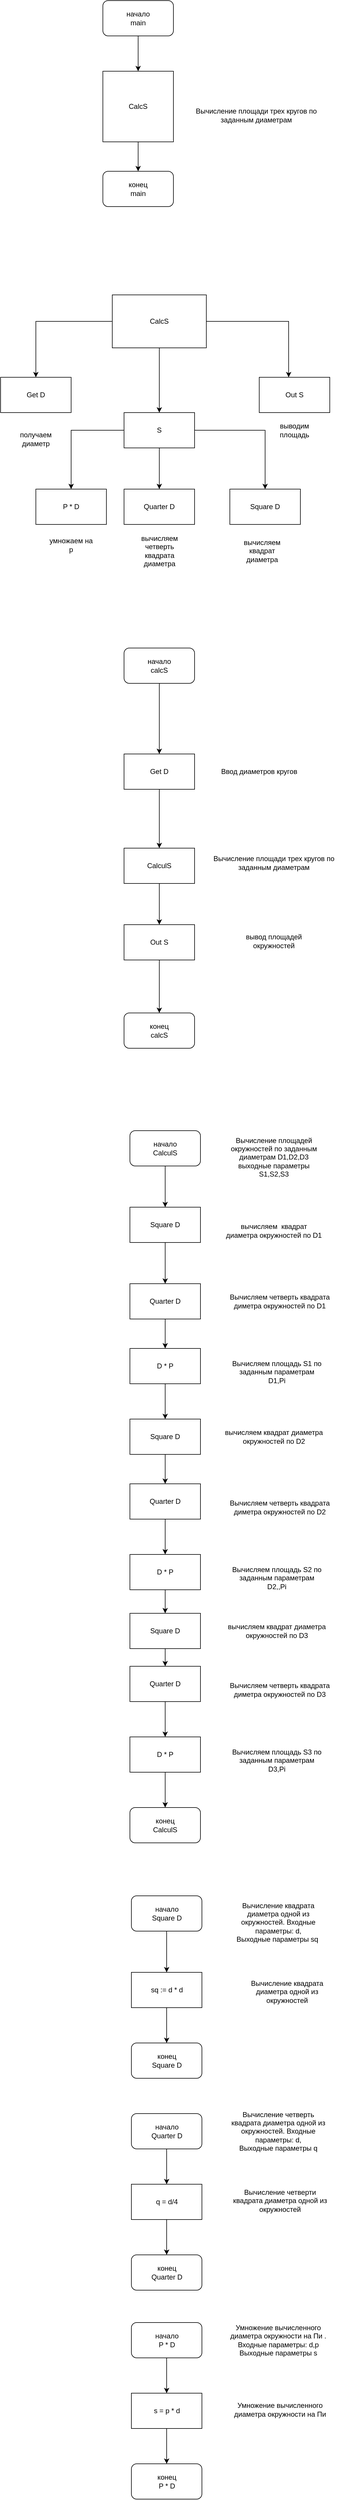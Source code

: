 <mxfile version="15.5.8" type="github">
  <diagram id="FrNLkrYQDwEc8TwAANah" name="Page-1">
    <mxGraphModel dx="1350" dy="793" grid="1" gridSize="10" guides="1" tooltips="1" connect="1" arrows="1" fold="1" page="1" pageScale="1" pageWidth="827" pageHeight="1169" math="0" shadow="0">
      <root>
        <mxCell id="0" />
        <mxCell id="1" parent="0" />
        <mxCell id="4ntdUVjUCaf3oUWS1OtD-4" value="" style="edgeStyle=orthogonalEdgeStyle;rounded=0;orthogonalLoop=1;jettySize=auto;html=1;" edge="1" parent="1" source="4ntdUVjUCaf3oUWS1OtD-1" target="4ntdUVjUCaf3oUWS1OtD-2">
          <mxGeometry relative="1" as="geometry" />
        </mxCell>
        <mxCell id="4ntdUVjUCaf3oUWS1OtD-1" value="&lt;div&gt;начало &lt;br&gt;&lt;/div&gt;&lt;div&gt;main&lt;br&gt;&lt;/div&gt;" style="rounded=1;whiteSpace=wrap;html=1;" vertex="1" parent="1">
          <mxGeometry x="294" y="90" width="120" height="60" as="geometry" />
        </mxCell>
        <mxCell id="4ntdUVjUCaf3oUWS1OtD-8" value="" style="edgeStyle=orthogonalEdgeStyle;rounded=0;orthogonalLoop=1;jettySize=auto;html=1;" edge="1" parent="1" source="4ntdUVjUCaf3oUWS1OtD-2" target="4ntdUVjUCaf3oUWS1OtD-7">
          <mxGeometry relative="1" as="geometry" />
        </mxCell>
        <mxCell id="4ntdUVjUCaf3oUWS1OtD-2" value="CalcS" style="whiteSpace=wrap;html=1;aspect=fixed;" vertex="1" parent="1">
          <mxGeometry x="294" y="210" width="120" height="120" as="geometry" />
        </mxCell>
        <mxCell id="4ntdUVjUCaf3oUWS1OtD-7" value="&lt;div&gt;конец&lt;/div&gt;&lt;div&gt;main&lt;br&gt;&lt;/div&gt;" style="rounded=1;whiteSpace=wrap;html=1;" vertex="1" parent="1">
          <mxGeometry x="294" y="380" width="120" height="60" as="geometry" />
        </mxCell>
        <mxCell id="4ntdUVjUCaf3oUWS1OtD-9" value="Вычисление площади трех кругов по заданным диаметрам" style="text;html=1;strokeColor=none;fillColor=none;align=center;verticalAlign=middle;whiteSpace=wrap;rounded=0;" vertex="1" parent="1">
          <mxGeometry x="430" y="230" width="250" height="110" as="geometry" />
        </mxCell>
        <mxCell id="4ntdUVjUCaf3oUWS1OtD-31" style="edgeStyle=orthogonalEdgeStyle;rounded=0;orthogonalLoop=1;jettySize=auto;html=1;" edge="1" parent="1" source="4ntdUVjUCaf3oUWS1OtD-34" target="4ntdUVjUCaf3oUWS1OtD-35">
          <mxGeometry relative="1" as="geometry" />
        </mxCell>
        <mxCell id="4ntdUVjUCaf3oUWS1OtD-32" value="" style="edgeStyle=orthogonalEdgeStyle;rounded=0;orthogonalLoop=1;jettySize=auto;html=1;" edge="1" parent="1" source="4ntdUVjUCaf3oUWS1OtD-34" target="4ntdUVjUCaf3oUWS1OtD-39">
          <mxGeometry relative="1" as="geometry" />
        </mxCell>
        <mxCell id="4ntdUVjUCaf3oUWS1OtD-33" style="edgeStyle=orthogonalEdgeStyle;rounded=0;orthogonalLoop=1;jettySize=auto;html=1;entryX=0.417;entryY=0;entryDx=0;entryDy=0;entryPerimeter=0;" edge="1" parent="1" source="4ntdUVjUCaf3oUWS1OtD-34" target="4ntdUVjUCaf3oUWS1OtD-40">
          <mxGeometry relative="1" as="geometry" />
        </mxCell>
        <mxCell id="4ntdUVjUCaf3oUWS1OtD-34" value="CalcS" style="rounded=0;whiteSpace=wrap;html=1;" vertex="1" parent="1">
          <mxGeometry x="310" y="590" width="160" height="90" as="geometry" />
        </mxCell>
        <mxCell id="4ntdUVjUCaf3oUWS1OtD-35" value="Get D" style="rounded=0;whiteSpace=wrap;html=1;" vertex="1" parent="1">
          <mxGeometry x="120" y="730" width="120" height="60" as="geometry" />
        </mxCell>
        <mxCell id="4ntdUVjUCaf3oUWS1OtD-36" value="" style="edgeStyle=orthogonalEdgeStyle;rounded=0;orthogonalLoop=1;jettySize=auto;html=1;" edge="1" parent="1" source="4ntdUVjUCaf3oUWS1OtD-39" target="4ntdUVjUCaf3oUWS1OtD-41">
          <mxGeometry relative="1" as="geometry" />
        </mxCell>
        <mxCell id="4ntdUVjUCaf3oUWS1OtD-37" value="" style="edgeStyle=orthogonalEdgeStyle;rounded=0;orthogonalLoop=1;jettySize=auto;html=1;" edge="1" parent="1" source="4ntdUVjUCaf3oUWS1OtD-39" target="4ntdUVjUCaf3oUWS1OtD-42">
          <mxGeometry relative="1" as="geometry" />
        </mxCell>
        <mxCell id="4ntdUVjUCaf3oUWS1OtD-38" style="edgeStyle=orthogonalEdgeStyle;rounded=0;orthogonalLoop=1;jettySize=auto;html=1;" edge="1" parent="1" source="4ntdUVjUCaf3oUWS1OtD-39" target="4ntdUVjUCaf3oUWS1OtD-47">
          <mxGeometry relative="1" as="geometry" />
        </mxCell>
        <mxCell id="4ntdUVjUCaf3oUWS1OtD-39" value="S" style="rounded=0;whiteSpace=wrap;html=1;" vertex="1" parent="1">
          <mxGeometry x="330" y="790" width="120" height="60" as="geometry" />
        </mxCell>
        <mxCell id="4ntdUVjUCaf3oUWS1OtD-40" value="Out S" style="rounded=0;whiteSpace=wrap;html=1;" vertex="1" parent="1">
          <mxGeometry x="560" y="730" width="120" height="60" as="geometry" />
        </mxCell>
        <mxCell id="4ntdUVjUCaf3oUWS1OtD-41" value="Square D" style="rounded=0;whiteSpace=wrap;html=1;" vertex="1" parent="1">
          <mxGeometry x="510" y="920" width="120" height="60" as="geometry" />
        </mxCell>
        <mxCell id="4ntdUVjUCaf3oUWS1OtD-42" value="Quarter D" style="rounded=0;whiteSpace=wrap;html=1;" vertex="1" parent="1">
          <mxGeometry x="330" y="920" width="120" height="60" as="geometry" />
        </mxCell>
        <mxCell id="4ntdUVjUCaf3oUWS1OtD-43" value="получаем диаметр" style="text;html=1;strokeColor=none;fillColor=none;align=center;verticalAlign=middle;whiteSpace=wrap;rounded=0;" vertex="1" parent="1">
          <mxGeometry x="150" y="820" width="60" height="30" as="geometry" />
        </mxCell>
        <mxCell id="4ntdUVjUCaf3oUWS1OtD-44" value="выводим площадь" style="text;html=1;strokeColor=none;fillColor=none;align=center;verticalAlign=middle;whiteSpace=wrap;rounded=0;" vertex="1" parent="1">
          <mxGeometry x="590" y="805" width="60" height="30" as="geometry" />
        </mxCell>
        <mxCell id="4ntdUVjUCaf3oUWS1OtD-45" value="вычисляем квадрат диаметра" style="text;html=1;strokeColor=none;fillColor=none;align=center;verticalAlign=middle;whiteSpace=wrap;rounded=0;" vertex="1" parent="1">
          <mxGeometry x="520" y="1000" width="90" height="50" as="geometry" />
        </mxCell>
        <mxCell id="4ntdUVjUCaf3oUWS1OtD-46" value="вычисляем четверть квадрата диаметра" style="text;html=1;strokeColor=none;fillColor=none;align=center;verticalAlign=middle;whiteSpace=wrap;rounded=0;" vertex="1" parent="1">
          <mxGeometry x="342.5" y="1000" width="95" height="50" as="geometry" />
        </mxCell>
        <mxCell id="4ntdUVjUCaf3oUWS1OtD-47" value="P * D" style="rounded=0;whiteSpace=wrap;html=1;" vertex="1" parent="1">
          <mxGeometry x="180" y="920" width="120" height="60" as="geometry" />
        </mxCell>
        <mxCell id="4ntdUVjUCaf3oUWS1OtD-48" value="умножаем на p" style="text;html=1;strokeColor=none;fillColor=none;align=center;verticalAlign=middle;whiteSpace=wrap;rounded=0;" vertex="1" parent="1">
          <mxGeometry x="200" y="990" width="80" height="50" as="geometry" />
        </mxCell>
        <mxCell id="4ntdUVjUCaf3oUWS1OtD-57" style="edgeStyle=orthogonalEdgeStyle;rounded=0;orthogonalLoop=1;jettySize=auto;html=1;" edge="1" parent="1" source="4ntdUVjUCaf3oUWS1OtD-50" target="4ntdUVjUCaf3oUWS1OtD-56">
          <mxGeometry relative="1" as="geometry" />
        </mxCell>
        <mxCell id="4ntdUVjUCaf3oUWS1OtD-50" value="&lt;div&gt;начало &lt;br&gt;&lt;/div&gt;&lt;div&gt;calcS&lt;br&gt;&lt;/div&gt;" style="rounded=1;whiteSpace=wrap;html=1;" vertex="1" parent="1">
          <mxGeometry x="330" y="1190" width="120" height="60" as="geometry" />
        </mxCell>
        <mxCell id="4ntdUVjUCaf3oUWS1OtD-53" value="&lt;div&gt;конец&lt;/div&gt;&lt;div&gt;calcS&lt;br&gt;&lt;/div&gt;" style="rounded=1;whiteSpace=wrap;html=1;" vertex="1" parent="1">
          <mxGeometry x="330" y="1810" width="120" height="60" as="geometry" />
        </mxCell>
        <mxCell id="4ntdUVjUCaf3oUWS1OtD-54" value="Вычисление площади трех кругов по заданным диаметрам" style="text;html=1;strokeColor=none;fillColor=none;align=center;verticalAlign=middle;whiteSpace=wrap;rounded=0;" vertex="1" parent="1">
          <mxGeometry x="460" y="1500" width="250" height="110" as="geometry" />
        </mxCell>
        <mxCell id="4ntdUVjUCaf3oUWS1OtD-64" value="" style="edgeStyle=orthogonalEdgeStyle;rounded=0;orthogonalLoop=1;jettySize=auto;html=1;" edge="1" parent="1" source="4ntdUVjUCaf3oUWS1OtD-56" target="4ntdUVjUCaf3oUWS1OtD-63">
          <mxGeometry relative="1" as="geometry" />
        </mxCell>
        <mxCell id="4ntdUVjUCaf3oUWS1OtD-56" value="Get D" style="rounded=0;whiteSpace=wrap;html=1;" vertex="1" parent="1">
          <mxGeometry x="330" y="1370" width="120" height="60" as="geometry" />
        </mxCell>
        <mxCell id="4ntdUVjUCaf3oUWS1OtD-61" value="" style="edgeStyle=orthogonalEdgeStyle;rounded=0;orthogonalLoop=1;jettySize=auto;html=1;" edge="1" parent="1" source="4ntdUVjUCaf3oUWS1OtD-59" target="4ntdUVjUCaf3oUWS1OtD-53">
          <mxGeometry relative="1" as="geometry" />
        </mxCell>
        <mxCell id="4ntdUVjUCaf3oUWS1OtD-59" value="Out S" style="rounded=0;whiteSpace=wrap;html=1;" vertex="1" parent="1">
          <mxGeometry x="330" y="1660" width="120" height="60" as="geometry" />
        </mxCell>
        <mxCell id="4ntdUVjUCaf3oUWS1OtD-62" value="Ввод диаметров кругов" style="text;html=1;strokeColor=none;fillColor=none;align=center;verticalAlign=middle;whiteSpace=wrap;rounded=0;" vertex="1" parent="1">
          <mxGeometry x="480" y="1377.5" width="160" height="45" as="geometry" />
        </mxCell>
        <mxCell id="4ntdUVjUCaf3oUWS1OtD-65" value="" style="edgeStyle=orthogonalEdgeStyle;rounded=0;orthogonalLoop=1;jettySize=auto;html=1;" edge="1" parent="1" source="4ntdUVjUCaf3oUWS1OtD-63" target="4ntdUVjUCaf3oUWS1OtD-59">
          <mxGeometry relative="1" as="geometry" />
        </mxCell>
        <mxCell id="4ntdUVjUCaf3oUWS1OtD-63" value="CalculS" style="rounded=0;whiteSpace=wrap;html=1;" vertex="1" parent="1">
          <mxGeometry x="330" y="1530" width="120" height="60" as="geometry" />
        </mxCell>
        <mxCell id="4ntdUVjUCaf3oUWS1OtD-66" value="вывод площадей окружностей" style="text;html=1;strokeColor=none;fillColor=none;align=center;verticalAlign=middle;whiteSpace=wrap;rounded=0;" vertex="1" parent="1">
          <mxGeometry x="500" y="1655" width="170" height="65" as="geometry" />
        </mxCell>
        <mxCell id="4ntdUVjUCaf3oUWS1OtD-69" value="" style="edgeStyle=orthogonalEdgeStyle;rounded=0;orthogonalLoop=1;jettySize=auto;html=1;" edge="1" parent="1" source="4ntdUVjUCaf3oUWS1OtD-67" target="4ntdUVjUCaf3oUWS1OtD-68">
          <mxGeometry relative="1" as="geometry" />
        </mxCell>
        <mxCell id="4ntdUVjUCaf3oUWS1OtD-67" value="&lt;div&gt;начало&lt;/div&gt;&lt;div&gt; CalculS&lt;/div&gt;" style="rounded=1;whiteSpace=wrap;html=1;" vertex="1" parent="1">
          <mxGeometry x="340" y="2010" width="120" height="60" as="geometry" />
        </mxCell>
        <mxCell id="4ntdUVjUCaf3oUWS1OtD-71" value="" style="edgeStyle=orthogonalEdgeStyle;rounded=0;orthogonalLoop=1;jettySize=auto;html=1;" edge="1" parent="1" source="4ntdUVjUCaf3oUWS1OtD-68" target="4ntdUVjUCaf3oUWS1OtD-70">
          <mxGeometry relative="1" as="geometry" />
        </mxCell>
        <mxCell id="4ntdUVjUCaf3oUWS1OtD-68" value="Square D" style="rounded=0;whiteSpace=wrap;html=1;" vertex="1" parent="1">
          <mxGeometry x="340" y="2140" width="120" height="60" as="geometry" />
        </mxCell>
        <mxCell id="4ntdUVjUCaf3oUWS1OtD-73" value="" style="edgeStyle=orthogonalEdgeStyle;rounded=0;orthogonalLoop=1;jettySize=auto;html=1;" edge="1" parent="1" source="4ntdUVjUCaf3oUWS1OtD-70" target="4ntdUVjUCaf3oUWS1OtD-72">
          <mxGeometry relative="1" as="geometry" />
        </mxCell>
        <mxCell id="4ntdUVjUCaf3oUWS1OtD-70" value="Quarter D" style="rounded=0;whiteSpace=wrap;html=1;" vertex="1" parent="1">
          <mxGeometry x="340" y="2270" width="120" height="60" as="geometry" />
        </mxCell>
        <mxCell id="4ntdUVjUCaf3oUWS1OtD-88" style="edgeStyle=orthogonalEdgeStyle;rounded=0;orthogonalLoop=1;jettySize=auto;html=1;entryX=0.5;entryY=0;entryDx=0;entryDy=0;" edge="1" parent="1" source="4ntdUVjUCaf3oUWS1OtD-72" target="4ntdUVjUCaf3oUWS1OtD-81">
          <mxGeometry relative="1" as="geometry" />
        </mxCell>
        <mxCell id="4ntdUVjUCaf3oUWS1OtD-72" value="D * P" style="rounded=0;whiteSpace=wrap;html=1;" vertex="1" parent="1">
          <mxGeometry x="340" y="2380" width="120" height="60" as="geometry" />
        </mxCell>
        <mxCell id="4ntdUVjUCaf3oUWS1OtD-74" value="&lt;div&gt;конец&lt;/div&gt;&lt;div&gt;CalculS&lt;br&gt;&lt;/div&gt;" style="rounded=1;whiteSpace=wrap;html=1;" vertex="1" parent="1">
          <mxGeometry x="340" y="3160" width="120" height="60" as="geometry" />
        </mxCell>
        <mxCell id="4ntdUVjUCaf3oUWS1OtD-76" value="вычисляем&amp;nbsp; квадрат диаметра окружностей по D1" style="text;html=1;strokeColor=none;fillColor=none;align=center;verticalAlign=middle;whiteSpace=wrap;rounded=0;" vertex="1" parent="1">
          <mxGeometry x="500" y="2150" width="170" height="60" as="geometry" />
        </mxCell>
        <mxCell id="4ntdUVjUCaf3oUWS1OtD-77" value="Вычисляем четверть квадрата диметра окружностей по D1" style="text;html=1;strokeColor=none;fillColor=none;align=center;verticalAlign=middle;whiteSpace=wrap;rounded=0;" vertex="1" parent="1">
          <mxGeometry x="500" y="2270" width="190" height="60" as="geometry" />
        </mxCell>
        <mxCell id="4ntdUVjUCaf3oUWS1OtD-78" value="Вычисляем площадь S1 по заданным параметрам D1,Pi" style="text;html=1;strokeColor=none;fillColor=none;align=center;verticalAlign=middle;whiteSpace=wrap;rounded=0;" vertex="1" parent="1">
          <mxGeometry x="510" y="2390" width="160" height="60" as="geometry" />
        </mxCell>
        <mxCell id="4ntdUVjUCaf3oUWS1OtD-79" value="&lt;div&gt;Вычисление площадей окружностей по заданным диаметрам D1,D2,D3&lt;/div&gt;&lt;div&gt;выходные параметры S1,S2,S3&lt;br&gt;&lt;/div&gt;" style="text;html=1;strokeColor=none;fillColor=none;align=center;verticalAlign=middle;whiteSpace=wrap;rounded=0;" vertex="1" parent="1">
          <mxGeometry x="510" y="2020" width="150" height="70" as="geometry" />
        </mxCell>
        <mxCell id="4ntdUVjUCaf3oUWS1OtD-80" value="" style="edgeStyle=orthogonalEdgeStyle;rounded=0;orthogonalLoop=1;jettySize=auto;html=1;" edge="1" parent="1" source="4ntdUVjUCaf3oUWS1OtD-81" target="4ntdUVjUCaf3oUWS1OtD-83">
          <mxGeometry relative="1" as="geometry" />
        </mxCell>
        <mxCell id="4ntdUVjUCaf3oUWS1OtD-81" value="Square D" style="rounded=0;whiteSpace=wrap;html=1;" vertex="1" parent="1">
          <mxGeometry x="340" y="2500" width="120" height="60" as="geometry" />
        </mxCell>
        <mxCell id="4ntdUVjUCaf3oUWS1OtD-82" value="" style="edgeStyle=orthogonalEdgeStyle;rounded=0;orthogonalLoop=1;jettySize=auto;html=1;" edge="1" parent="1" source="4ntdUVjUCaf3oUWS1OtD-83" target="4ntdUVjUCaf3oUWS1OtD-84">
          <mxGeometry relative="1" as="geometry" />
        </mxCell>
        <mxCell id="4ntdUVjUCaf3oUWS1OtD-83" value="Quarter D" style="rounded=0;whiteSpace=wrap;html=1;" vertex="1" parent="1">
          <mxGeometry x="340" y="2610" width="120" height="60" as="geometry" />
        </mxCell>
        <mxCell id="4ntdUVjUCaf3oUWS1OtD-106" style="edgeStyle=orthogonalEdgeStyle;rounded=0;orthogonalLoop=1;jettySize=auto;html=1;entryX=0.5;entryY=0;entryDx=0;entryDy=0;" edge="1" parent="1" source="4ntdUVjUCaf3oUWS1OtD-84" target="4ntdUVjUCaf3oUWS1OtD-98">
          <mxGeometry relative="1" as="geometry" />
        </mxCell>
        <mxCell id="4ntdUVjUCaf3oUWS1OtD-84" value="D * P" style="rounded=0;whiteSpace=wrap;html=1;" vertex="1" parent="1">
          <mxGeometry x="340" y="2730" width="120" height="60" as="geometry" />
        </mxCell>
        <mxCell id="4ntdUVjUCaf3oUWS1OtD-85" value="вычисляем квадрат диаметра окружностей по D2" style="text;html=1;strokeColor=none;fillColor=none;align=center;verticalAlign=middle;whiteSpace=wrap;rounded=0;" vertex="1" parent="1">
          <mxGeometry x="500" y="2500" width="170" height="60" as="geometry" />
        </mxCell>
        <mxCell id="4ntdUVjUCaf3oUWS1OtD-86" value="Вычисляем четверть квадрата диметра окружностей по D2" style="text;html=1;strokeColor=none;fillColor=none;align=center;verticalAlign=middle;whiteSpace=wrap;rounded=0;" vertex="1" parent="1">
          <mxGeometry x="500" y="2620" width="190" height="60" as="geometry" />
        </mxCell>
        <mxCell id="4ntdUVjUCaf3oUWS1OtD-87" value="Вычисляем площадь S2 по заданным параметрам D2,,Pi" style="text;html=1;strokeColor=none;fillColor=none;align=center;verticalAlign=middle;whiteSpace=wrap;rounded=0;" vertex="1" parent="1">
          <mxGeometry x="510" y="2740" width="160" height="60" as="geometry" />
        </mxCell>
        <mxCell id="4ntdUVjUCaf3oUWS1OtD-97" value="" style="edgeStyle=orthogonalEdgeStyle;rounded=0;orthogonalLoop=1;jettySize=auto;html=1;" edge="1" parent="1" source="4ntdUVjUCaf3oUWS1OtD-98" target="4ntdUVjUCaf3oUWS1OtD-100">
          <mxGeometry relative="1" as="geometry" />
        </mxCell>
        <mxCell id="4ntdUVjUCaf3oUWS1OtD-98" value="Square D" style="rounded=0;whiteSpace=wrap;html=1;" vertex="1" parent="1">
          <mxGeometry x="340" y="2830" width="120" height="60" as="geometry" />
        </mxCell>
        <mxCell id="4ntdUVjUCaf3oUWS1OtD-99" value="" style="edgeStyle=orthogonalEdgeStyle;rounded=0;orthogonalLoop=1;jettySize=auto;html=1;" edge="1" parent="1" source="4ntdUVjUCaf3oUWS1OtD-100" target="4ntdUVjUCaf3oUWS1OtD-101">
          <mxGeometry relative="1" as="geometry" />
        </mxCell>
        <mxCell id="4ntdUVjUCaf3oUWS1OtD-100" value="Quarter D" style="rounded=0;whiteSpace=wrap;html=1;" vertex="1" parent="1">
          <mxGeometry x="340" y="2920" width="120" height="60" as="geometry" />
        </mxCell>
        <mxCell id="4ntdUVjUCaf3oUWS1OtD-105" style="edgeStyle=orthogonalEdgeStyle;rounded=0;orthogonalLoop=1;jettySize=auto;html=1;entryX=0.5;entryY=0;entryDx=0;entryDy=0;" edge="1" parent="1" source="4ntdUVjUCaf3oUWS1OtD-101" target="4ntdUVjUCaf3oUWS1OtD-74">
          <mxGeometry relative="1" as="geometry" />
        </mxCell>
        <mxCell id="4ntdUVjUCaf3oUWS1OtD-101" value="D * P" style="rounded=0;whiteSpace=wrap;html=1;" vertex="1" parent="1">
          <mxGeometry x="340" y="3040" width="120" height="60" as="geometry" />
        </mxCell>
        <mxCell id="4ntdUVjUCaf3oUWS1OtD-102" value="вычисляем квадрат диаметра окружностей по D3" style="text;html=1;strokeColor=none;fillColor=none;align=center;verticalAlign=middle;whiteSpace=wrap;rounded=0;" vertex="1" parent="1">
          <mxGeometry x="505" y="2830" width="170" height="60" as="geometry" />
        </mxCell>
        <mxCell id="4ntdUVjUCaf3oUWS1OtD-103" value="Вычисляем четверть квадрата диметра окружностей по D3" style="text;html=1;strokeColor=none;fillColor=none;align=center;verticalAlign=middle;whiteSpace=wrap;rounded=0;" vertex="1" parent="1">
          <mxGeometry x="500" y="2930" width="190" height="60" as="geometry" />
        </mxCell>
        <mxCell id="4ntdUVjUCaf3oUWS1OtD-104" value="Вычисляем площадь S3 по заданным параметрам D3,Pi" style="text;html=1;strokeColor=none;fillColor=none;align=center;verticalAlign=middle;whiteSpace=wrap;rounded=0;" vertex="1" parent="1">
          <mxGeometry x="510" y="3050" width="160" height="60" as="geometry" />
        </mxCell>
        <mxCell id="4ntdUVjUCaf3oUWS1OtD-110" value="" style="edgeStyle=orthogonalEdgeStyle;rounded=0;orthogonalLoop=1;jettySize=auto;html=1;" edge="1" parent="1" source="4ntdUVjUCaf3oUWS1OtD-108" target="4ntdUVjUCaf3oUWS1OtD-109">
          <mxGeometry relative="1" as="geometry" />
        </mxCell>
        <mxCell id="4ntdUVjUCaf3oUWS1OtD-108" value="&lt;div&gt;начало &lt;br&gt;&lt;/div&gt;&lt;div&gt;Square D&lt;/div&gt;" style="rounded=1;whiteSpace=wrap;html=1;" vertex="1" parent="1">
          <mxGeometry x="342.5" y="3310" width="120" height="60" as="geometry" />
        </mxCell>
        <mxCell id="4ntdUVjUCaf3oUWS1OtD-114" value="" style="edgeStyle=orthogonalEdgeStyle;rounded=0;orthogonalLoop=1;jettySize=auto;html=1;" edge="1" parent="1" source="4ntdUVjUCaf3oUWS1OtD-109" target="4ntdUVjUCaf3oUWS1OtD-113">
          <mxGeometry relative="1" as="geometry" />
        </mxCell>
        <mxCell id="4ntdUVjUCaf3oUWS1OtD-109" value="sq := d * d" style="rounded=0;whiteSpace=wrap;html=1;" vertex="1" parent="1">
          <mxGeometry x="342.5" y="3440" width="120" height="60" as="geometry" />
        </mxCell>
        <mxCell id="4ntdUVjUCaf3oUWS1OtD-113" value="&lt;div&gt;конец&lt;/div&gt;&lt;div&gt;Square D&lt;br&gt;&lt;/div&gt;" style="rounded=1;whiteSpace=wrap;html=1;" vertex="1" parent="1">
          <mxGeometry x="342.5" y="3560" width="120" height="60" as="geometry" />
        </mxCell>
        <mxCell id="4ntdUVjUCaf3oUWS1OtD-115" value="&lt;div&gt;Вычисление квадрата диаметра одной из окружностей. Входные параметры: d,&lt;/div&gt;&lt;div&gt;Выходные параметры sq&amp;nbsp; &lt;/div&gt;" style="text;html=1;strokeColor=none;fillColor=none;align=center;verticalAlign=middle;whiteSpace=wrap;rounded=0;" vertex="1" parent="1">
          <mxGeometry x="505" y="3310" width="175" height="90" as="geometry" />
        </mxCell>
        <mxCell id="4ntdUVjUCaf3oUWS1OtD-116" value="Вычисление квадрата диаметра одной из окружностей" style="text;html=1;strokeColor=none;fillColor=none;align=center;verticalAlign=middle;whiteSpace=wrap;rounded=0;" vertex="1" parent="1">
          <mxGeometry x="525" y="3445" width="165" height="55" as="geometry" />
        </mxCell>
        <mxCell id="4ntdUVjUCaf3oUWS1OtD-121" style="edgeStyle=orthogonalEdgeStyle;rounded=0;orthogonalLoop=1;jettySize=auto;html=1;entryX=0.5;entryY=0;entryDx=0;entryDy=0;" edge="1" parent="1" source="4ntdUVjUCaf3oUWS1OtD-117" target="4ntdUVjUCaf3oUWS1OtD-120">
          <mxGeometry relative="1" as="geometry" />
        </mxCell>
        <mxCell id="4ntdUVjUCaf3oUWS1OtD-117" value="&lt;div&gt;начало&lt;/div&gt;&lt;div&gt;Quarter D&lt;/div&gt;" style="rounded=1;whiteSpace=wrap;html=1;" vertex="1" parent="1">
          <mxGeometry x="342.5" y="3680" width="120" height="60" as="geometry" />
        </mxCell>
        <mxCell id="4ntdUVjUCaf3oUWS1OtD-118" value="&lt;div&gt;Вычисление четверть квадрата диаметра одной из окружностей. Входные параметры: d,&lt;/div&gt;&lt;div&gt;Выходные параметры q &lt;/div&gt;" style="text;html=1;strokeColor=none;fillColor=none;align=center;verticalAlign=middle;whiteSpace=wrap;rounded=0;" vertex="1" parent="1">
          <mxGeometry x="505" y="3665" width="175" height="90" as="geometry" />
        </mxCell>
        <mxCell id="4ntdUVjUCaf3oUWS1OtD-125" style="edgeStyle=orthogonalEdgeStyle;rounded=0;orthogonalLoop=1;jettySize=auto;html=1;entryX=0.5;entryY=0;entryDx=0;entryDy=0;" edge="1" parent="1" source="4ntdUVjUCaf3oUWS1OtD-120" target="4ntdUVjUCaf3oUWS1OtD-124">
          <mxGeometry relative="1" as="geometry" />
        </mxCell>
        <mxCell id="4ntdUVjUCaf3oUWS1OtD-120" value="q = d/4" style="rounded=0;whiteSpace=wrap;html=1;" vertex="1" parent="1">
          <mxGeometry x="342.5" y="3800" width="120" height="60" as="geometry" />
        </mxCell>
        <mxCell id="4ntdUVjUCaf3oUWS1OtD-123" value="Вычисление четверти квадрата диаметра одной из окружностей" style="text;html=1;strokeColor=none;fillColor=none;align=center;verticalAlign=middle;whiteSpace=wrap;rounded=0;" vertex="1" parent="1">
          <mxGeometry x="512.5" y="3800" width="165" height="55" as="geometry" />
        </mxCell>
        <mxCell id="4ntdUVjUCaf3oUWS1OtD-124" value="&lt;div&gt;конец&lt;br&gt;&lt;/div&gt;&lt;div&gt;Quarter D&lt;/div&gt;" style="rounded=1;whiteSpace=wrap;html=1;" vertex="1" parent="1">
          <mxGeometry x="342.5" y="3920" width="120" height="60" as="geometry" />
        </mxCell>
        <mxCell id="4ntdUVjUCaf3oUWS1OtD-126" style="edgeStyle=orthogonalEdgeStyle;rounded=0;orthogonalLoop=1;jettySize=auto;html=1;entryX=0.5;entryY=0;entryDx=0;entryDy=0;" edge="1" parent="1" source="4ntdUVjUCaf3oUWS1OtD-127" target="4ntdUVjUCaf3oUWS1OtD-130">
          <mxGeometry relative="1" as="geometry" />
        </mxCell>
        <mxCell id="4ntdUVjUCaf3oUWS1OtD-127" value="&lt;div&gt;начало&lt;/div&gt;&lt;div&gt;P * D&lt;br&gt;&lt;/div&gt;" style="rounded=1;whiteSpace=wrap;html=1;" vertex="1" parent="1">
          <mxGeometry x="342.5" y="4035" width="120" height="60" as="geometry" />
        </mxCell>
        <mxCell id="4ntdUVjUCaf3oUWS1OtD-128" value="&lt;div&gt;Умножение вычисленного диаметра окружности на Пи . Входные параметры: d,p&lt;/div&gt;&lt;div&gt;Выходные параметры s &lt;/div&gt;" style="text;html=1;strokeColor=none;fillColor=none;align=center;verticalAlign=middle;whiteSpace=wrap;rounded=0;" vertex="1" parent="1">
          <mxGeometry x="505" y="4020" width="175" height="90" as="geometry" />
        </mxCell>
        <mxCell id="4ntdUVjUCaf3oUWS1OtD-129" style="edgeStyle=orthogonalEdgeStyle;rounded=0;orthogonalLoop=1;jettySize=auto;html=1;entryX=0.5;entryY=0;entryDx=0;entryDy=0;" edge="1" parent="1" source="4ntdUVjUCaf3oUWS1OtD-130" target="4ntdUVjUCaf3oUWS1OtD-132">
          <mxGeometry relative="1" as="geometry" />
        </mxCell>
        <mxCell id="4ntdUVjUCaf3oUWS1OtD-130" value="s = p * d" style="rounded=0;whiteSpace=wrap;html=1;" vertex="1" parent="1">
          <mxGeometry x="342.5" y="4155" width="120" height="60" as="geometry" />
        </mxCell>
        <mxCell id="4ntdUVjUCaf3oUWS1OtD-131" value="Умножение вычисленного диаметра окружности на Пи" style="text;html=1;strokeColor=none;fillColor=none;align=center;verticalAlign=middle;whiteSpace=wrap;rounded=0;" vertex="1" parent="1">
          <mxGeometry x="512.5" y="4155" width="165" height="55" as="geometry" />
        </mxCell>
        <mxCell id="4ntdUVjUCaf3oUWS1OtD-132" value="&lt;div&gt;конец&lt;br&gt;&lt;/div&gt;&lt;div&gt;P * D&lt;br&gt;&lt;/div&gt;" style="rounded=1;whiteSpace=wrap;html=1;" vertex="1" parent="1">
          <mxGeometry x="342.5" y="4275" width="120" height="60" as="geometry" />
        </mxCell>
      </root>
    </mxGraphModel>
  </diagram>
</mxfile>
